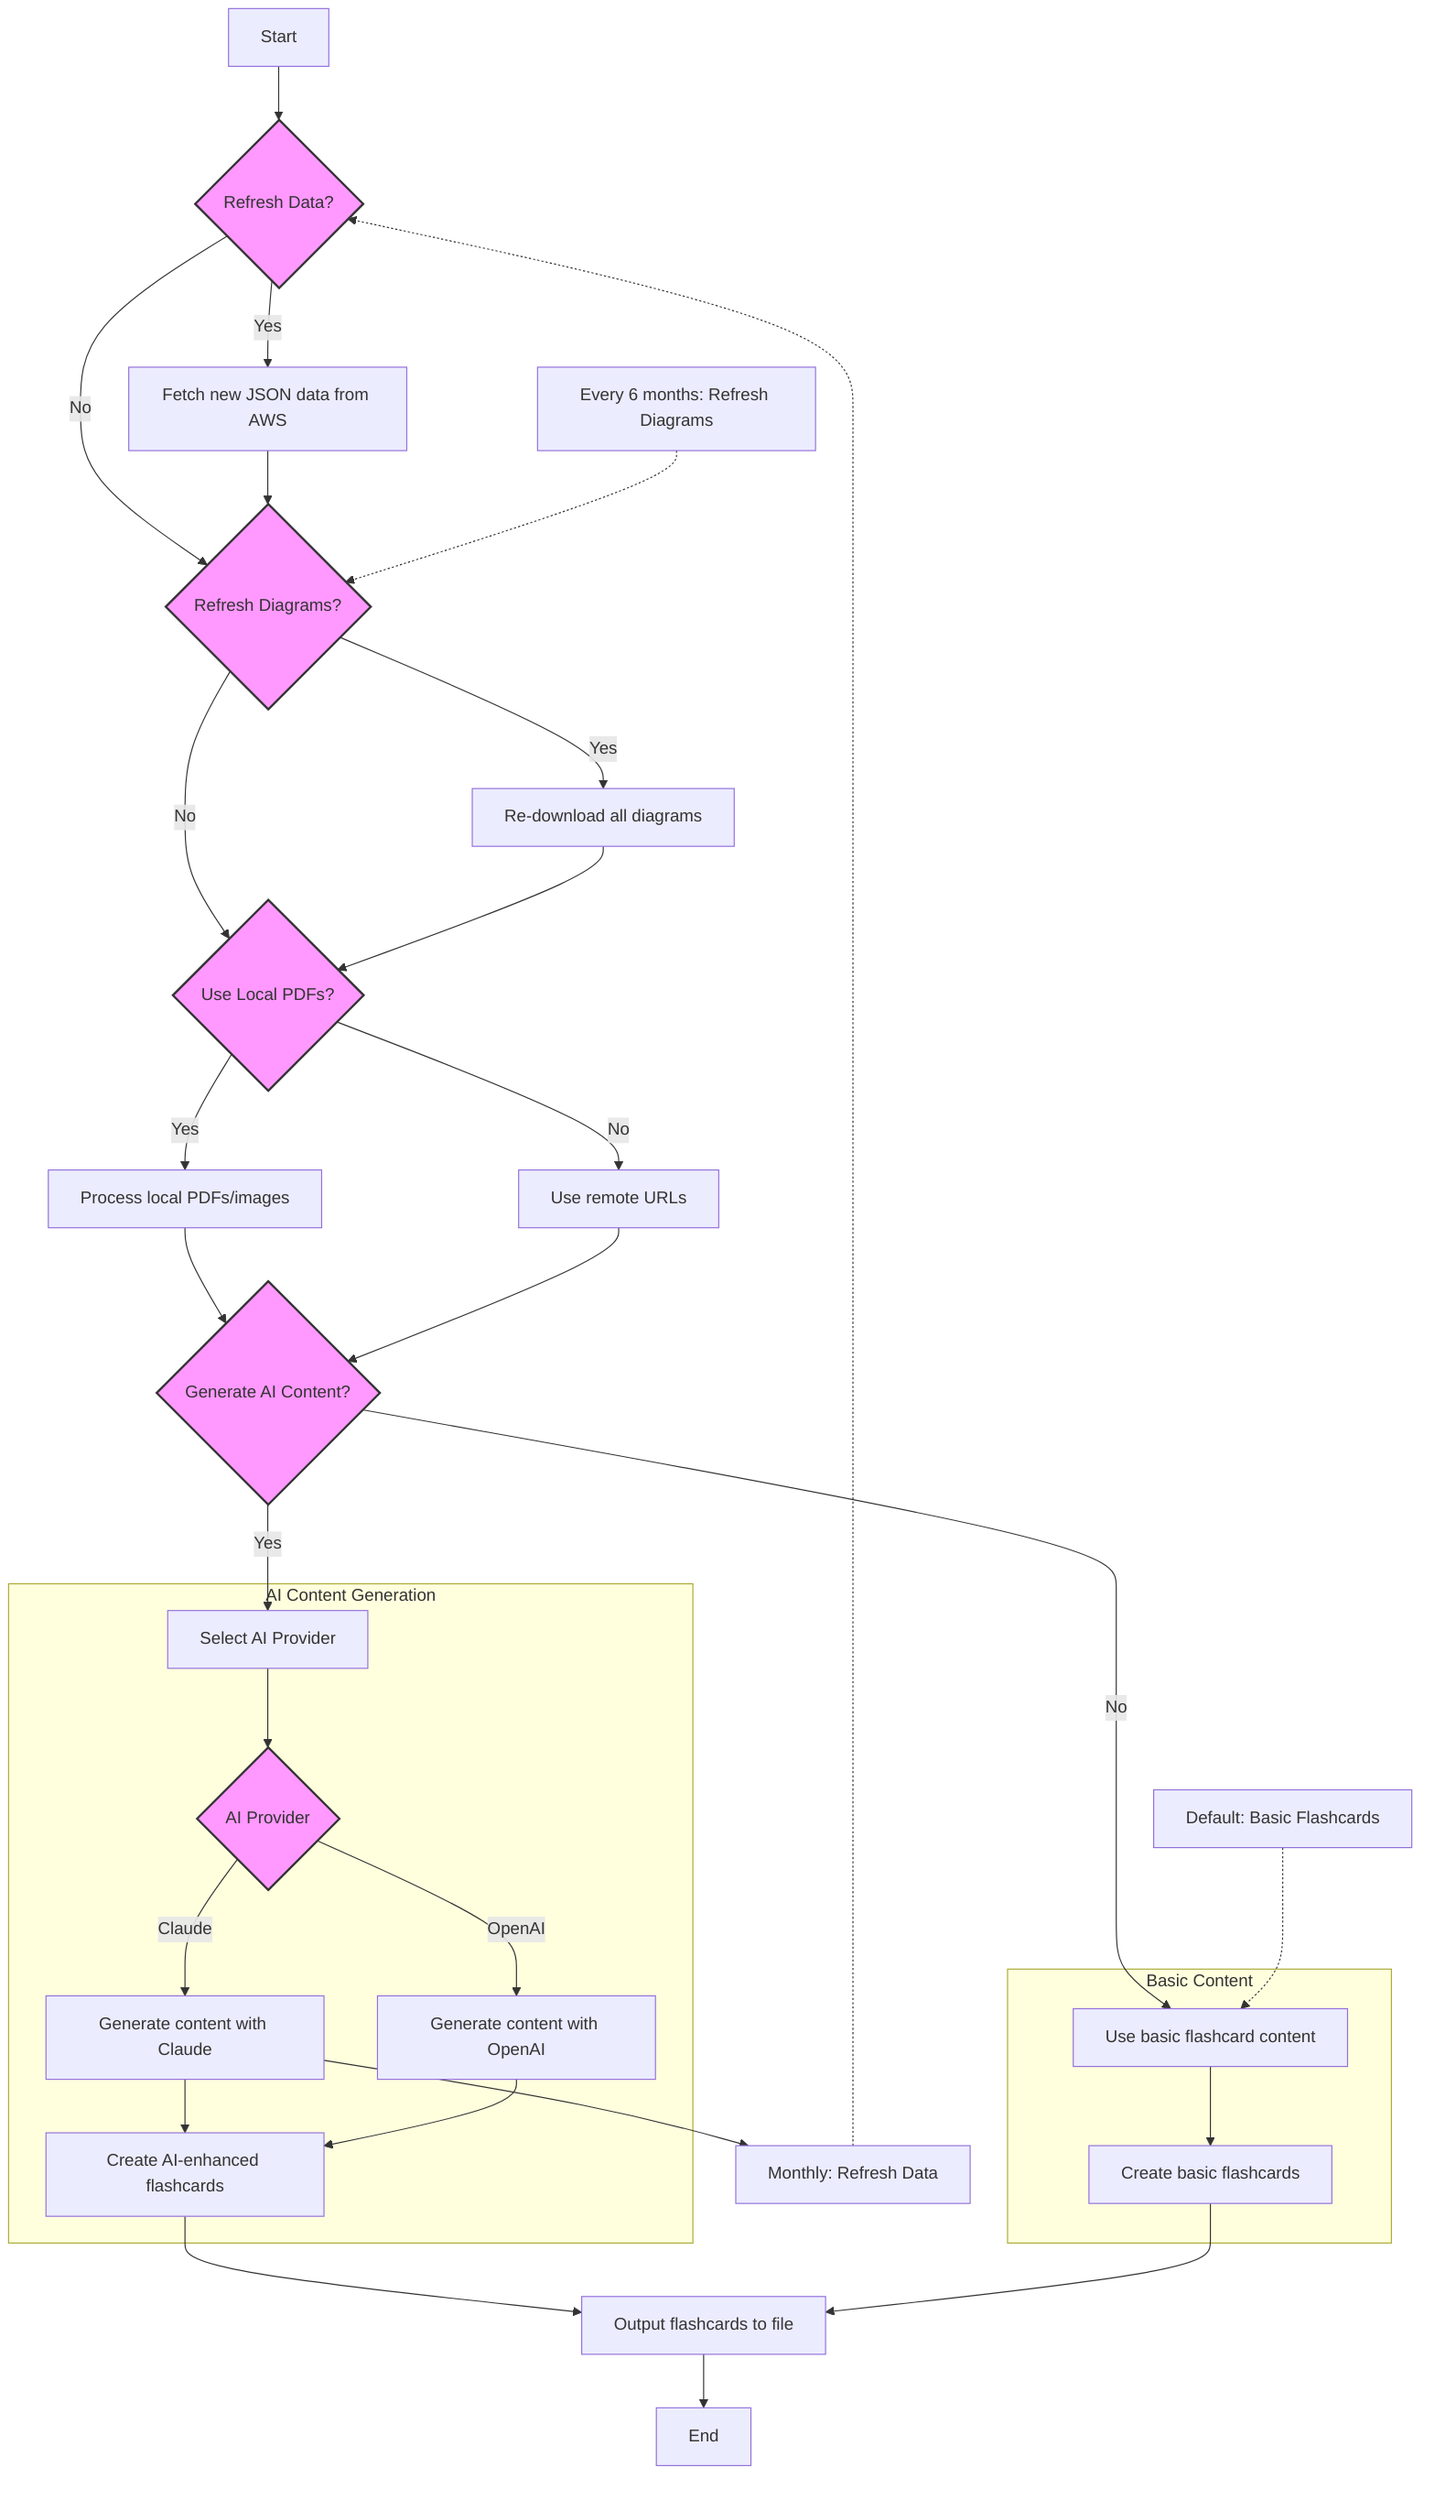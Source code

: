 graph TD
    A[Start] --> B{Refresh Data?}
    B -->|Yes| C[Fetch new JSON data from AWS]
    B -->|No| D{Refresh Diagrams?}
    C --> D
    D -->|Yes| E[Re-download all diagrams]
    D -->|No| F{Use Local PDFs?}
    E --> F
    F -->|Yes| G[Process local PDFs/images]
    F -->|No| H[Use remote URLs]
    G --> I{Generate AI Content?}
    H --> I
    I -->|Yes| J[Select AI Provider]
    I -->|No| K[Use basic flashcard content]
    J --> L{AI Provider}
    L -->|Claude| M[Generate content with Claude]
    L -->|OpenAI| N[Generate content with OpenAI]
    M --> O[Create AI-enhanced flashcards]
    M --> S[Store versioned response in SQLite]
    N --> O
    K --> P[Create basic flashcards]
    O --> Q[Output flashcards to file]
    P --> Q
    Q --> R[End]

    subgraph AI Content Generation
    J
    L
    M
    N
    O
    end

    subgraph Basic Content
    K
    P
    end

    S[Monthly: Refresh Data] -.-> B
    T[Every 6 months: Refresh Diagrams] -.-> D
    U[Default: Basic Flashcards] -.-> K

    classDef decision fill:#f9f,stroke:#333,stroke-width:2px;
    class B,D,F,I,L decision;